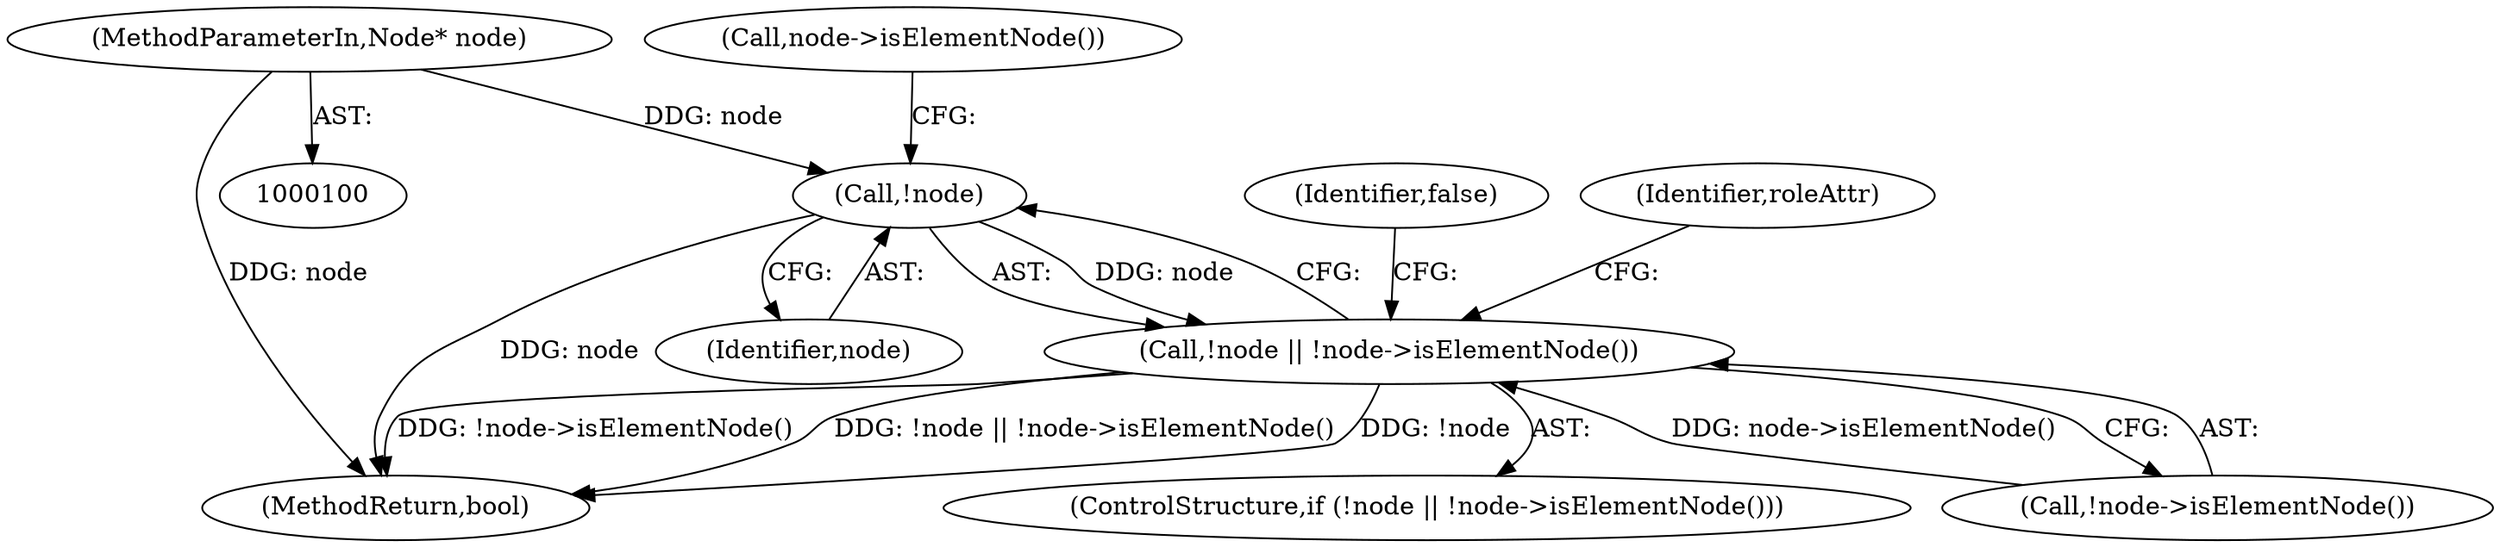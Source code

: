 digraph "0_Chrome_d27468a832d5316884bd02f459cbf493697fd7e1_28@pointer" {
"1000101" [label="(MethodParameterIn,Node* node)"];
"1000106" [label="(Call,!node)"];
"1000105" [label="(Call,!node || !node->isElementNode())"];
"1000108" [label="(Call,!node->isElementNode())"];
"1000117" [label="(MethodReturn,bool)"];
"1000105" [label="(Call,!node || !node->isElementNode())"];
"1000106" [label="(Call,!node)"];
"1000111" [label="(Identifier,false)"];
"1000104" [label="(ControlStructure,if (!node || !node->isElementNode()))"];
"1000107" [label="(Identifier,node)"];
"1000115" [label="(Identifier,roleAttr)"];
"1000101" [label="(MethodParameterIn,Node* node)"];
"1000109" [label="(Call,node->isElementNode())"];
"1000101" -> "1000100"  [label="AST: "];
"1000101" -> "1000117"  [label="DDG: node"];
"1000101" -> "1000106"  [label="DDG: node"];
"1000106" -> "1000105"  [label="AST: "];
"1000106" -> "1000107"  [label="CFG: "];
"1000107" -> "1000106"  [label="AST: "];
"1000109" -> "1000106"  [label="CFG: "];
"1000105" -> "1000106"  [label="CFG: "];
"1000106" -> "1000117"  [label="DDG: node"];
"1000106" -> "1000105"  [label="DDG: node"];
"1000105" -> "1000104"  [label="AST: "];
"1000105" -> "1000108"  [label="CFG: "];
"1000108" -> "1000105"  [label="AST: "];
"1000111" -> "1000105"  [label="CFG: "];
"1000115" -> "1000105"  [label="CFG: "];
"1000105" -> "1000117"  [label="DDG: !node->isElementNode()"];
"1000105" -> "1000117"  [label="DDG: !node || !node->isElementNode()"];
"1000105" -> "1000117"  [label="DDG: !node"];
"1000108" -> "1000105"  [label="DDG: node->isElementNode()"];
}
